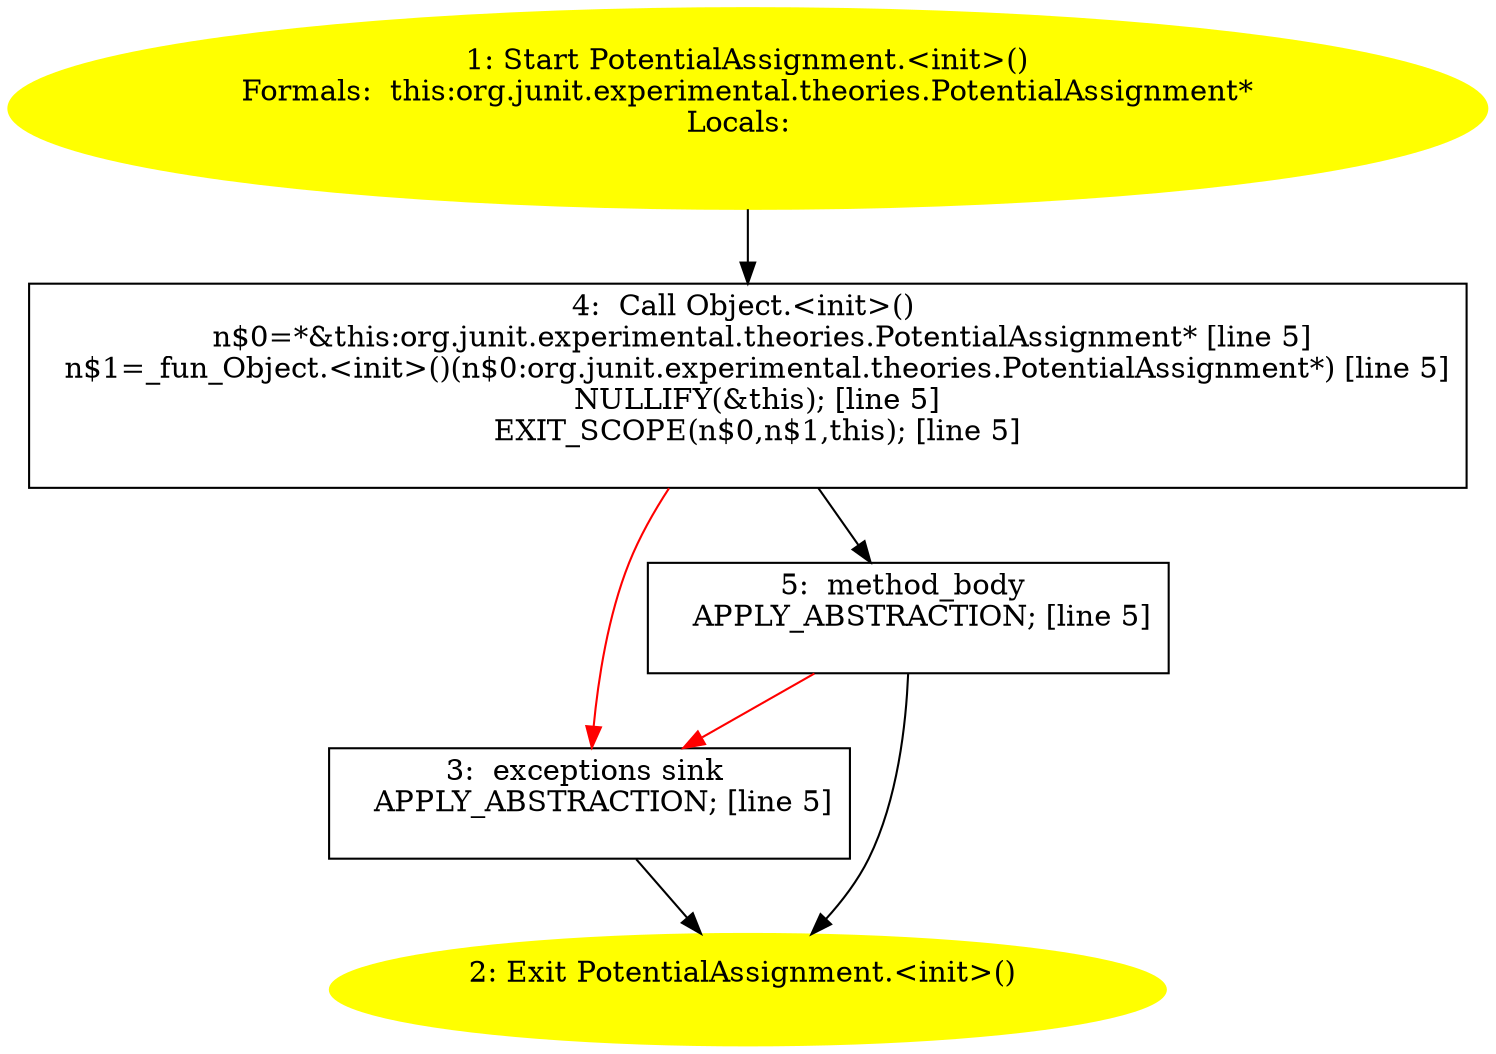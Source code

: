 /* @generated */
digraph cfg {
"org.junit.experimental.theories.PotentialAssignment.<init>().a946f276779614f1e96d14861b36c3ec_1" [label="1: Start PotentialAssignment.<init>()\nFormals:  this:org.junit.experimental.theories.PotentialAssignment*\nLocals:  \n  " color=yellow style=filled]
	

	 "org.junit.experimental.theories.PotentialAssignment.<init>().a946f276779614f1e96d14861b36c3ec_1" -> "org.junit.experimental.theories.PotentialAssignment.<init>().a946f276779614f1e96d14861b36c3ec_4" ;
"org.junit.experimental.theories.PotentialAssignment.<init>().a946f276779614f1e96d14861b36c3ec_2" [label="2: Exit PotentialAssignment.<init>() \n  " color=yellow style=filled]
	

"org.junit.experimental.theories.PotentialAssignment.<init>().a946f276779614f1e96d14861b36c3ec_3" [label="3:  exceptions sink \n   APPLY_ABSTRACTION; [line 5]\n " shape="box"]
	

	 "org.junit.experimental.theories.PotentialAssignment.<init>().a946f276779614f1e96d14861b36c3ec_3" -> "org.junit.experimental.theories.PotentialAssignment.<init>().a946f276779614f1e96d14861b36c3ec_2" ;
"org.junit.experimental.theories.PotentialAssignment.<init>().a946f276779614f1e96d14861b36c3ec_4" [label="4:  Call Object.<init>() \n   n$0=*&this:org.junit.experimental.theories.PotentialAssignment* [line 5]\n  n$1=_fun_Object.<init>()(n$0:org.junit.experimental.theories.PotentialAssignment*) [line 5]\n  NULLIFY(&this); [line 5]\n  EXIT_SCOPE(n$0,n$1,this); [line 5]\n " shape="box"]
	

	 "org.junit.experimental.theories.PotentialAssignment.<init>().a946f276779614f1e96d14861b36c3ec_4" -> "org.junit.experimental.theories.PotentialAssignment.<init>().a946f276779614f1e96d14861b36c3ec_5" ;
	 "org.junit.experimental.theories.PotentialAssignment.<init>().a946f276779614f1e96d14861b36c3ec_4" -> "org.junit.experimental.theories.PotentialAssignment.<init>().a946f276779614f1e96d14861b36c3ec_3" [color="red" ];
"org.junit.experimental.theories.PotentialAssignment.<init>().a946f276779614f1e96d14861b36c3ec_5" [label="5:  method_body \n   APPLY_ABSTRACTION; [line 5]\n " shape="box"]
	

	 "org.junit.experimental.theories.PotentialAssignment.<init>().a946f276779614f1e96d14861b36c3ec_5" -> "org.junit.experimental.theories.PotentialAssignment.<init>().a946f276779614f1e96d14861b36c3ec_2" ;
	 "org.junit.experimental.theories.PotentialAssignment.<init>().a946f276779614f1e96d14861b36c3ec_5" -> "org.junit.experimental.theories.PotentialAssignment.<init>().a946f276779614f1e96d14861b36c3ec_3" [color="red" ];
}
